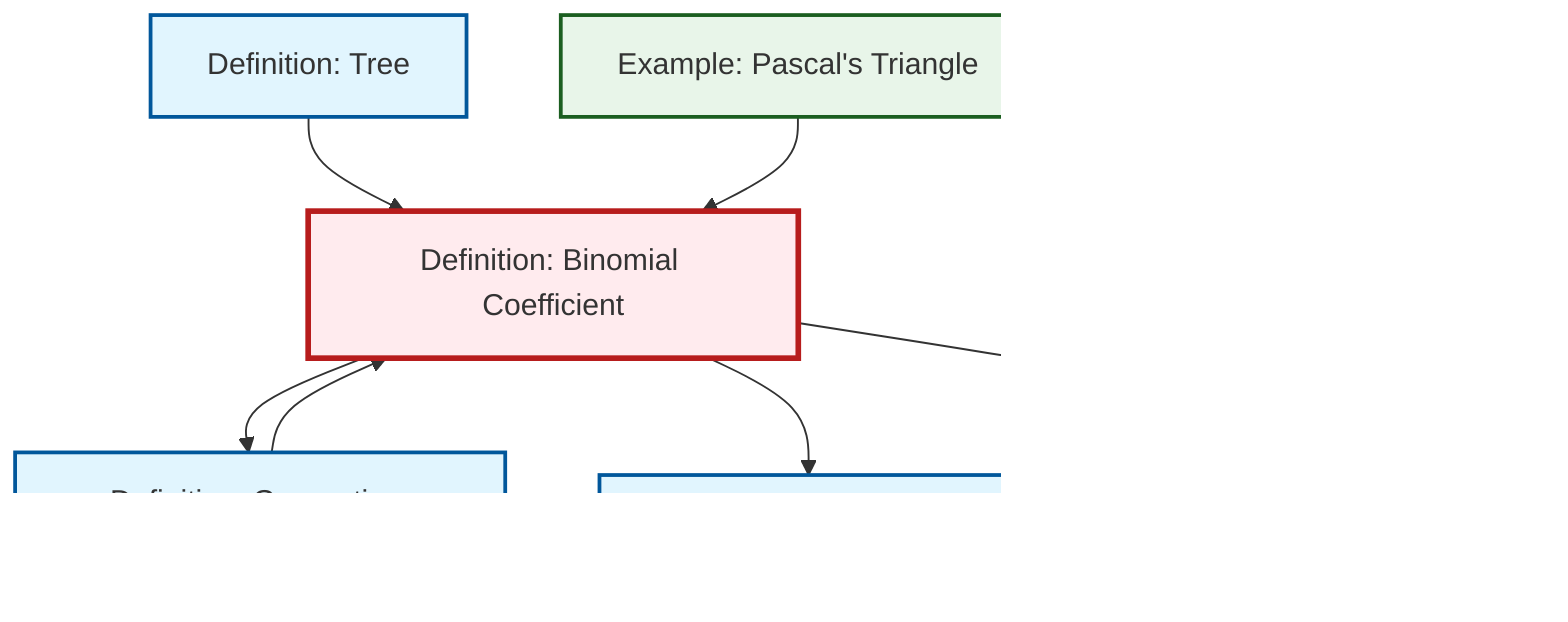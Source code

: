 graph TD
    classDef definition fill:#e1f5fe,stroke:#01579b,stroke-width:2px
    classDef theorem fill:#f3e5f5,stroke:#4a148c,stroke-width:2px
    classDef axiom fill:#fff3e0,stroke:#e65100,stroke-width:2px
    classDef example fill:#e8f5e9,stroke:#1b5e20,stroke-width:2px
    classDef current fill:#ffebee,stroke:#b71c1c,stroke-width:3px
    ex-pascals-triangle["Example: Pascal's Triangle"]:::example
    def-binomial-coefficient["Definition: Binomial Coefficient"]:::definition
    def-permutation["Definition: Permutation"]:::definition
    def-generating-function["Definition: Generating Function"]:::definition
    def-tree["Definition: Tree"]:::definition
    def-combination["Definition: Combination"]:::definition
    def-binomial-coefficient --> def-generating-function
    def-binomial-coefficient --> def-permutation
    def-tree --> def-binomial-coefficient
    def-binomial-coefficient --> def-combination
    ex-pascals-triangle --> def-binomial-coefficient
    def-generating-function --> def-binomial-coefficient
    class def-binomial-coefficient current